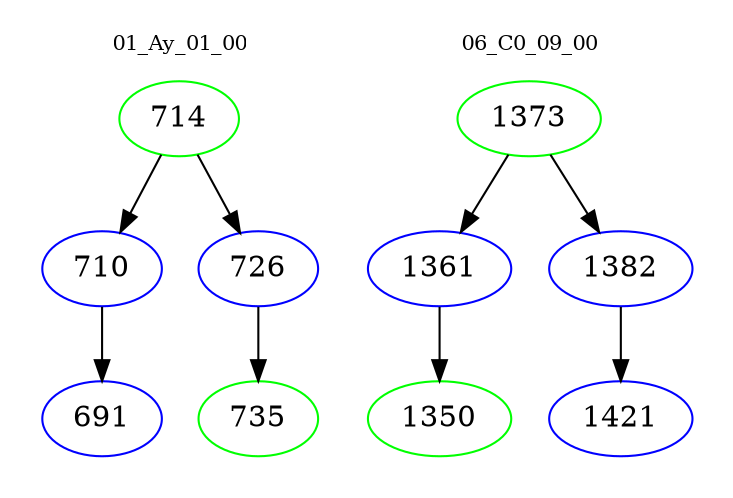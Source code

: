 digraph{
subgraph cluster_0 {
color = white
label = "01_Ay_01_00";
fontsize=10;
T0_714 [label="714", color="green"]
T0_714 -> T0_710 [color="black"]
T0_710 [label="710", color="blue"]
T0_710 -> T0_691 [color="black"]
T0_691 [label="691", color="blue"]
T0_714 -> T0_726 [color="black"]
T0_726 [label="726", color="blue"]
T0_726 -> T0_735 [color="black"]
T0_735 [label="735", color="green"]
}
subgraph cluster_1 {
color = white
label = "06_C0_09_00";
fontsize=10;
T1_1373 [label="1373", color="green"]
T1_1373 -> T1_1361 [color="black"]
T1_1361 [label="1361", color="blue"]
T1_1361 -> T1_1350 [color="black"]
T1_1350 [label="1350", color="green"]
T1_1373 -> T1_1382 [color="black"]
T1_1382 [label="1382", color="blue"]
T1_1382 -> T1_1421 [color="black"]
T1_1421 [label="1421", color="blue"]
}
}
